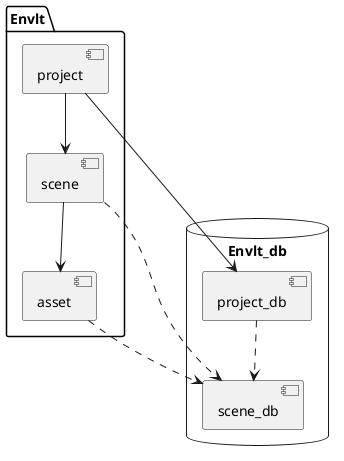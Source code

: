@startuml
'https://plantuml.com/component-diagram


package "Envlt"{
    [project]
    [scene]
    [asset]
}
database "Envlt_db"{
    [project_db]
    [scene_db]
}

[project] --> "project_db"
[project] --> [scene]
[scene]-->[asset]
[project_db]..>[scene_db]
[scene]..>[scene_db]
[asset]..>[scene_db]
@enduml